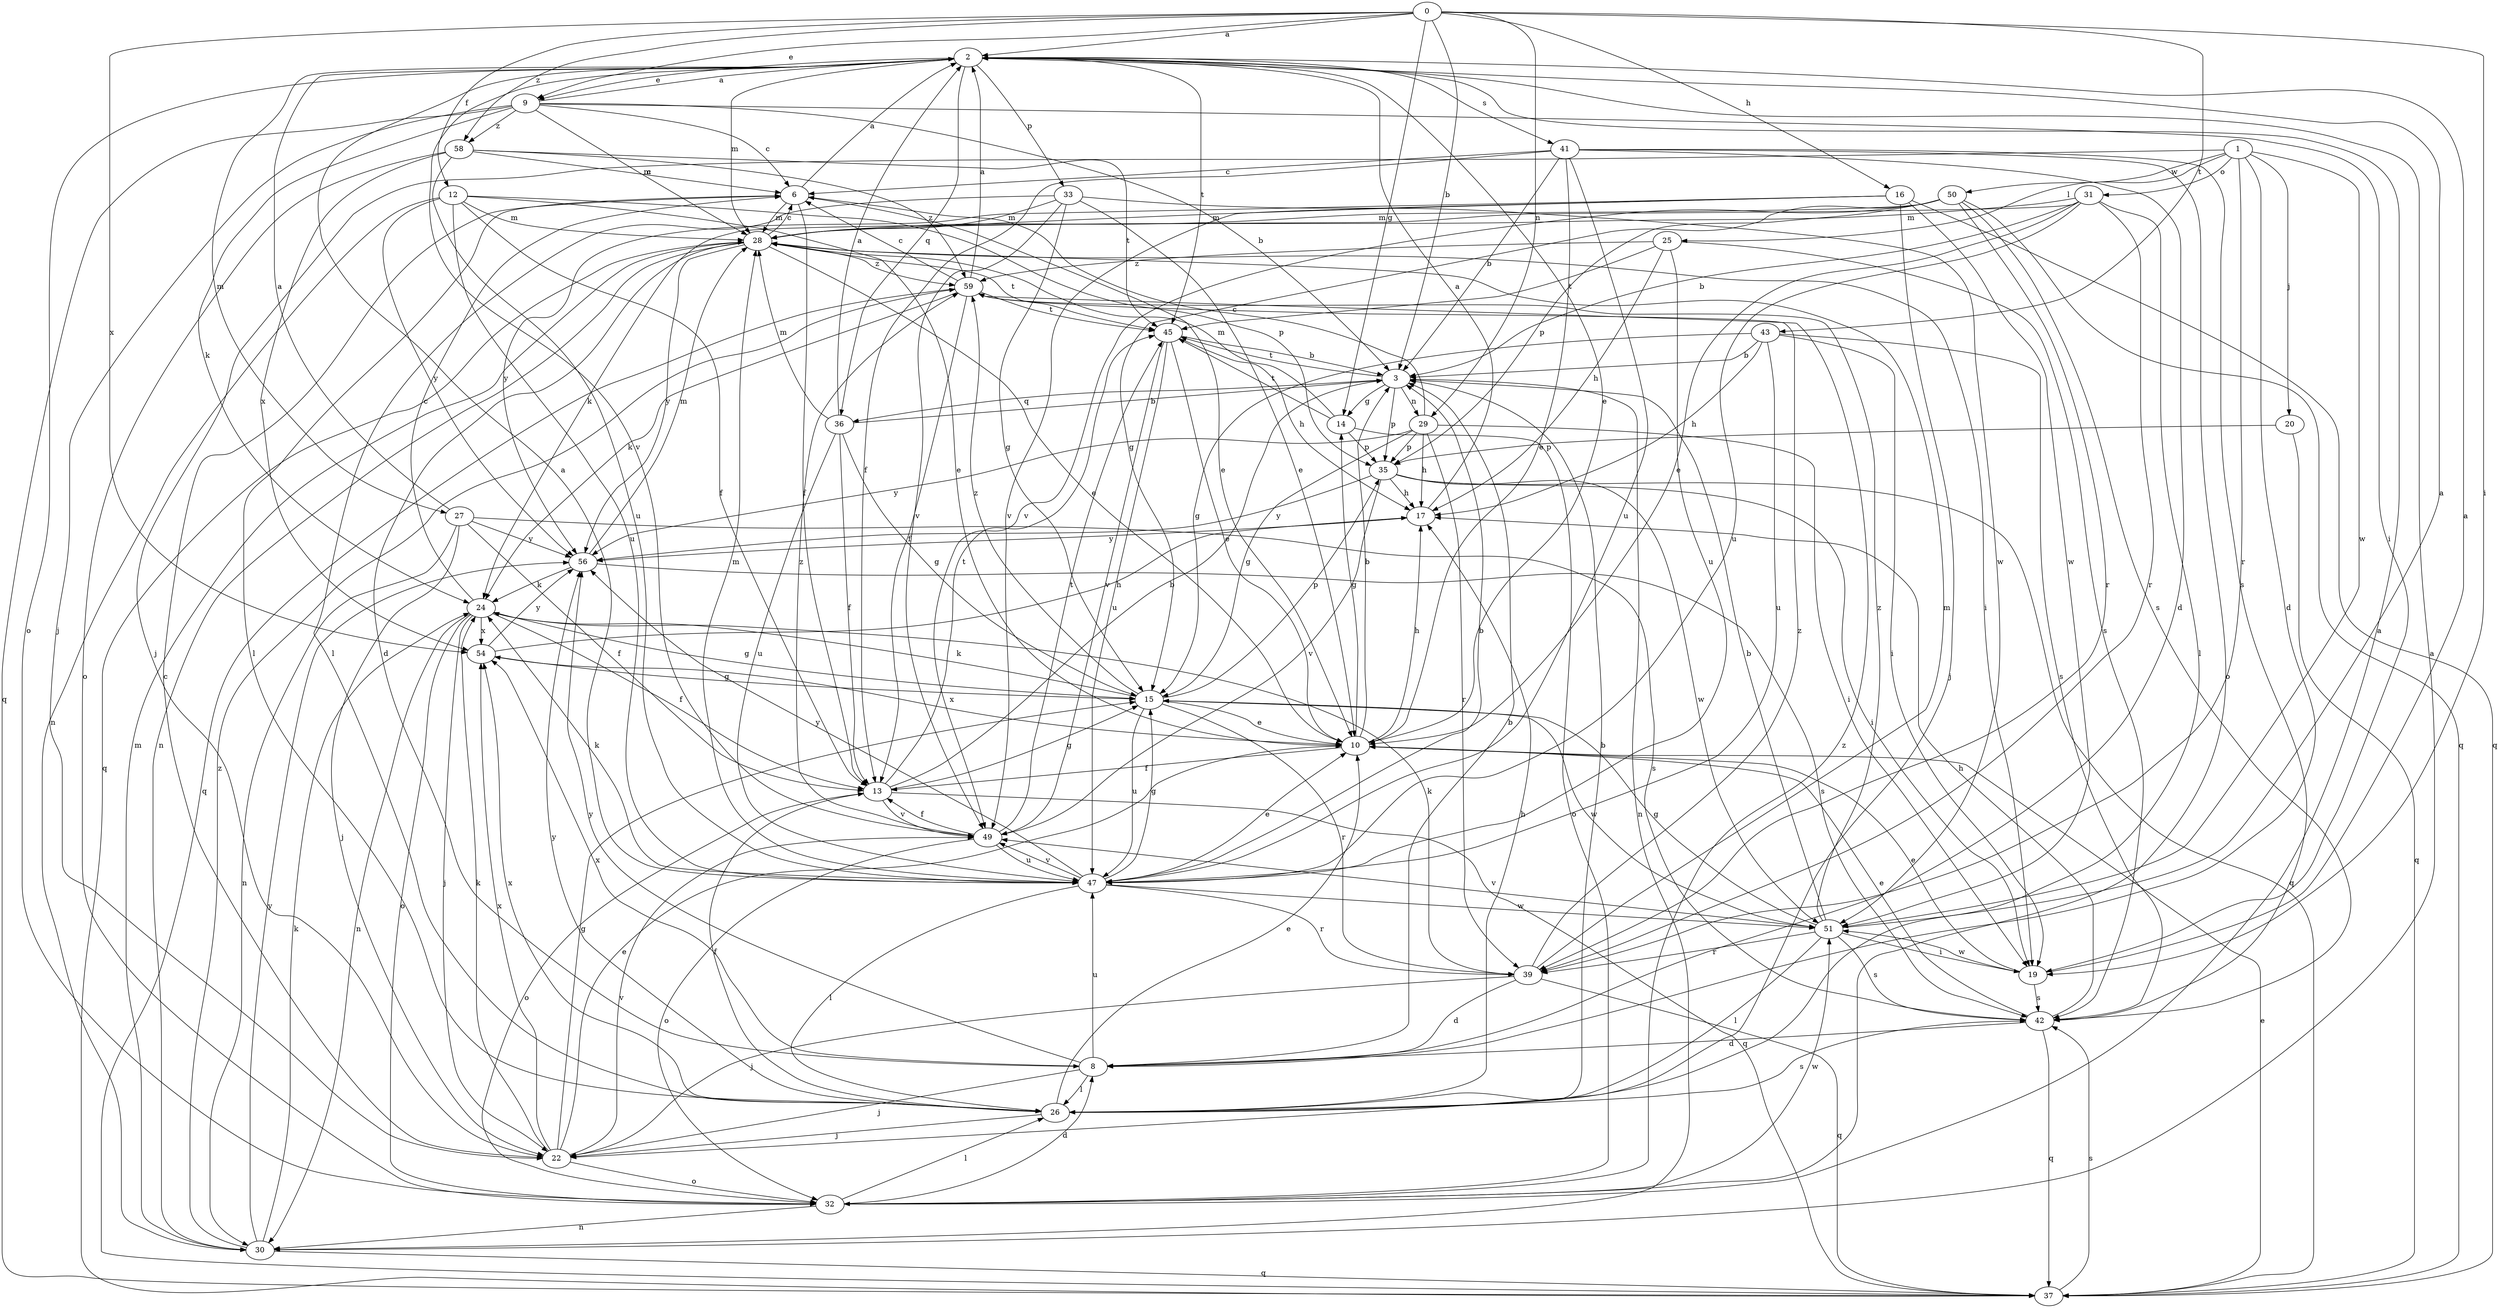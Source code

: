 strict digraph  {
0;
1;
2;
3;
6;
8;
9;
10;
12;
13;
14;
15;
16;
17;
19;
20;
22;
24;
25;
26;
27;
28;
29;
30;
31;
32;
33;
35;
36;
37;
39;
41;
42;
43;
45;
47;
49;
50;
51;
54;
56;
58;
59;
0 -> 2  [label=a];
0 -> 3  [label=b];
0 -> 9  [label=e];
0 -> 12  [label=f];
0 -> 14  [label=g];
0 -> 16  [label=h];
0 -> 19  [label=i];
0 -> 29  [label=n];
0 -> 43  [label=t];
0 -> 54  [label=x];
0 -> 58  [label=z];
1 -> 8  [label=d];
1 -> 20  [label=j];
1 -> 22  [label=j];
1 -> 25  [label=l];
1 -> 31  [label=o];
1 -> 39  [label=r];
1 -> 50  [label=w];
1 -> 51  [label=w];
2 -> 9  [label=e];
2 -> 10  [label=e];
2 -> 27  [label=m];
2 -> 28  [label=m];
2 -> 32  [label=o];
2 -> 33  [label=p];
2 -> 36  [label=q];
2 -> 41  [label=s];
2 -> 45  [label=t];
2 -> 49  [label=v];
3 -> 14  [label=g];
3 -> 29  [label=n];
3 -> 30  [label=n];
3 -> 35  [label=p];
3 -> 36  [label=q];
3 -> 45  [label=t];
6 -> 2  [label=a];
6 -> 10  [label=e];
6 -> 13  [label=f];
6 -> 26  [label=l];
6 -> 28  [label=m];
8 -> 3  [label=b];
8 -> 22  [label=j];
8 -> 26  [label=l];
8 -> 47  [label=u];
8 -> 54  [label=x];
8 -> 56  [label=y];
9 -> 2  [label=a];
9 -> 3  [label=b];
9 -> 6  [label=c];
9 -> 19  [label=i];
9 -> 22  [label=j];
9 -> 24  [label=k];
9 -> 28  [label=m];
9 -> 37  [label=q];
9 -> 58  [label=z];
10 -> 3  [label=b];
10 -> 13  [label=f];
10 -> 14  [label=g];
10 -> 17  [label=h];
10 -> 54  [label=x];
12 -> 10  [label=e];
12 -> 13  [label=f];
12 -> 28  [label=m];
12 -> 30  [label=n];
12 -> 35  [label=p];
12 -> 47  [label=u];
12 -> 56  [label=y];
13 -> 3  [label=b];
13 -> 15  [label=g];
13 -> 32  [label=o];
13 -> 37  [label=q];
13 -> 45  [label=t];
13 -> 49  [label=v];
14 -> 28  [label=m];
14 -> 32  [label=o];
14 -> 35  [label=p];
14 -> 45  [label=t];
15 -> 10  [label=e];
15 -> 24  [label=k];
15 -> 35  [label=p];
15 -> 39  [label=r];
15 -> 47  [label=u];
15 -> 51  [label=w];
15 -> 59  [label=z];
16 -> 22  [label=j];
16 -> 28  [label=m];
16 -> 37  [label=q];
16 -> 49  [label=v];
16 -> 51  [label=w];
16 -> 56  [label=y];
17 -> 2  [label=a];
17 -> 56  [label=y];
19 -> 2  [label=a];
19 -> 10  [label=e];
19 -> 42  [label=s];
19 -> 51  [label=w];
20 -> 35  [label=p];
20 -> 37  [label=q];
22 -> 6  [label=c];
22 -> 10  [label=e];
22 -> 15  [label=g];
22 -> 24  [label=k];
22 -> 32  [label=o];
22 -> 49  [label=v];
22 -> 54  [label=x];
24 -> 6  [label=c];
24 -> 13  [label=f];
24 -> 15  [label=g];
24 -> 22  [label=j];
24 -> 30  [label=n];
24 -> 32  [label=o];
24 -> 54  [label=x];
25 -> 17  [label=h];
25 -> 42  [label=s];
25 -> 45  [label=t];
25 -> 47  [label=u];
25 -> 59  [label=z];
26 -> 3  [label=b];
26 -> 10  [label=e];
26 -> 13  [label=f];
26 -> 17  [label=h];
26 -> 22  [label=j];
26 -> 42  [label=s];
26 -> 54  [label=x];
26 -> 56  [label=y];
27 -> 2  [label=a];
27 -> 13  [label=f];
27 -> 22  [label=j];
27 -> 30  [label=n];
27 -> 42  [label=s];
27 -> 56  [label=y];
28 -> 6  [label=c];
28 -> 8  [label=d];
28 -> 10  [label=e];
28 -> 19  [label=i];
28 -> 30  [label=n];
28 -> 37  [label=q];
28 -> 45  [label=t];
28 -> 56  [label=y];
28 -> 59  [label=z];
29 -> 6  [label=c];
29 -> 15  [label=g];
29 -> 17  [label=h];
29 -> 19  [label=i];
29 -> 35  [label=p];
29 -> 39  [label=r];
29 -> 56  [label=y];
30 -> 2  [label=a];
30 -> 24  [label=k];
30 -> 28  [label=m];
30 -> 37  [label=q];
30 -> 56  [label=y];
30 -> 59  [label=z];
31 -> 3  [label=b];
31 -> 10  [label=e];
31 -> 24  [label=k];
31 -> 26  [label=l];
31 -> 28  [label=m];
31 -> 39  [label=r];
31 -> 47  [label=u];
32 -> 2  [label=a];
32 -> 8  [label=d];
32 -> 26  [label=l];
32 -> 30  [label=n];
32 -> 51  [label=w];
32 -> 59  [label=z];
33 -> 10  [label=e];
33 -> 15  [label=g];
33 -> 26  [label=l];
33 -> 28  [label=m];
33 -> 49  [label=v];
33 -> 51  [label=w];
35 -> 17  [label=h];
35 -> 19  [label=i];
35 -> 37  [label=q];
35 -> 49  [label=v];
35 -> 51  [label=w];
35 -> 56  [label=y];
36 -> 2  [label=a];
36 -> 3  [label=b];
36 -> 13  [label=f];
36 -> 15  [label=g];
36 -> 28  [label=m];
36 -> 47  [label=u];
37 -> 10  [label=e];
37 -> 42  [label=s];
39 -> 8  [label=d];
39 -> 22  [label=j];
39 -> 24  [label=k];
39 -> 28  [label=m];
39 -> 37  [label=q];
39 -> 59  [label=z];
41 -> 3  [label=b];
41 -> 6  [label=c];
41 -> 8  [label=d];
41 -> 10  [label=e];
41 -> 13  [label=f];
41 -> 32  [label=o];
41 -> 42  [label=s];
41 -> 47  [label=u];
42 -> 8  [label=d];
42 -> 10  [label=e];
42 -> 17  [label=h];
42 -> 37  [label=q];
43 -> 3  [label=b];
43 -> 15  [label=g];
43 -> 17  [label=h];
43 -> 19  [label=i];
43 -> 42  [label=s];
43 -> 47  [label=u];
45 -> 3  [label=b];
45 -> 10  [label=e];
45 -> 17  [label=h];
45 -> 47  [label=u];
45 -> 49  [label=v];
47 -> 2  [label=a];
47 -> 3  [label=b];
47 -> 10  [label=e];
47 -> 15  [label=g];
47 -> 24  [label=k];
47 -> 26  [label=l];
47 -> 28  [label=m];
47 -> 39  [label=r];
47 -> 49  [label=v];
47 -> 51  [label=w];
47 -> 56  [label=y];
49 -> 13  [label=f];
49 -> 32  [label=o];
49 -> 45  [label=t];
49 -> 47  [label=u];
49 -> 59  [label=z];
50 -> 15  [label=g];
50 -> 28  [label=m];
50 -> 35  [label=p];
50 -> 37  [label=q];
50 -> 39  [label=r];
50 -> 42  [label=s];
50 -> 49  [label=v];
51 -> 2  [label=a];
51 -> 3  [label=b];
51 -> 15  [label=g];
51 -> 19  [label=i];
51 -> 26  [label=l];
51 -> 39  [label=r];
51 -> 42  [label=s];
51 -> 49  [label=v];
51 -> 59  [label=z];
54 -> 15  [label=g];
54 -> 17  [label=h];
54 -> 56  [label=y];
56 -> 24  [label=k];
56 -> 28  [label=m];
56 -> 42  [label=s];
58 -> 6  [label=c];
58 -> 32  [label=o];
58 -> 45  [label=t];
58 -> 47  [label=u];
58 -> 54  [label=x];
58 -> 59  [label=z];
59 -> 2  [label=a];
59 -> 6  [label=c];
59 -> 13  [label=f];
59 -> 24  [label=k];
59 -> 37  [label=q];
59 -> 45  [label=t];
}
